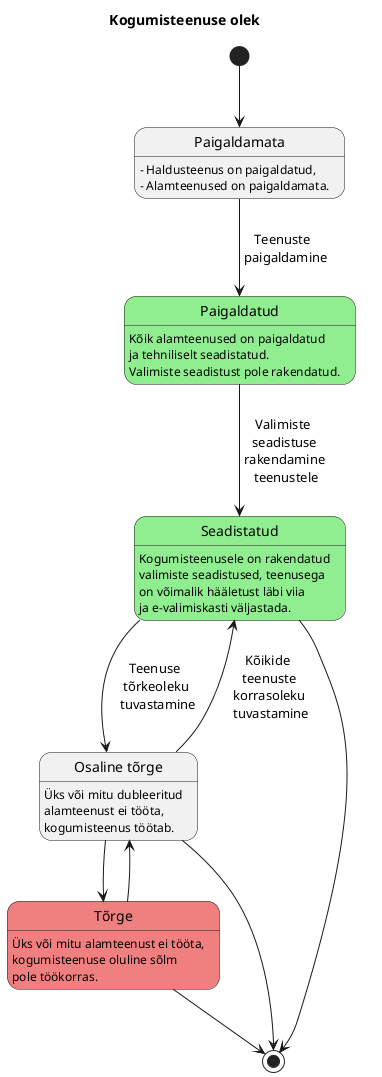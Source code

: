 @startuml

Title Kogumisteenuse olek

skinparam state {
  BackgroundColor<<OK>> LightGreen
  BackgroundColor<<Error>> LightCoral
}

state Paigaldamata
Paigaldamata : - Haldusteenus on paigaldatud,
Paigaldamata : - Alamteenused on paigaldamata.

state Paigaldatud <<OK>>
Paigaldatud : Kõik alamteenused on paigaldatud
Paigaldatud : ja tehniliselt seadistatud.
Paigaldatud : Valimiste seadistust pole rakendatud.

state Seadistatud <<OK>>
Seadistatud : Kogumisteenusele on rakendatud
Seadistatud : valimiste seadistused, teenusega
Seadistatud : on võimalik hääletust läbi viia
Seadistatud : ja e-valimiskasti väljastada.

state Tõrge <<Error>>
Tõrge : Üks või mitu alamteenust ei tööta,
Tõrge : kogumisteenuse oluline sõlm
Tõrge : pole töökorras.

state "Osaline tõrge" as OsalineTõrge
OsalineTõrge : Üks või mitu dubleeritud
OsalineTõrge : alamteenust ei tööta,
OsalineTõrge : kogumisteenus töötab.


[*] --> Paigaldamata

Paigaldamata --> Paigaldatud : Teenuste \n paigaldamine

Paigaldatud --> Seadistatud : Valimiste \n seadistuse \n rakendamine \n teenustele

Seadistatud --> OsalineTõrge : Teenuse \n tõrkeoleku \n tuvastamine
Seadistatud --> [*]

OsalineTõrge --> Seadistatud : Kõikide \n teenuste \n korrasoleku \n tuvastamine
OsalineTõrge --> Tõrge
OsalineTõrge --> [*]

Tõrge --> OsalineTõrge
Tõrge --> [*]

@enduml
